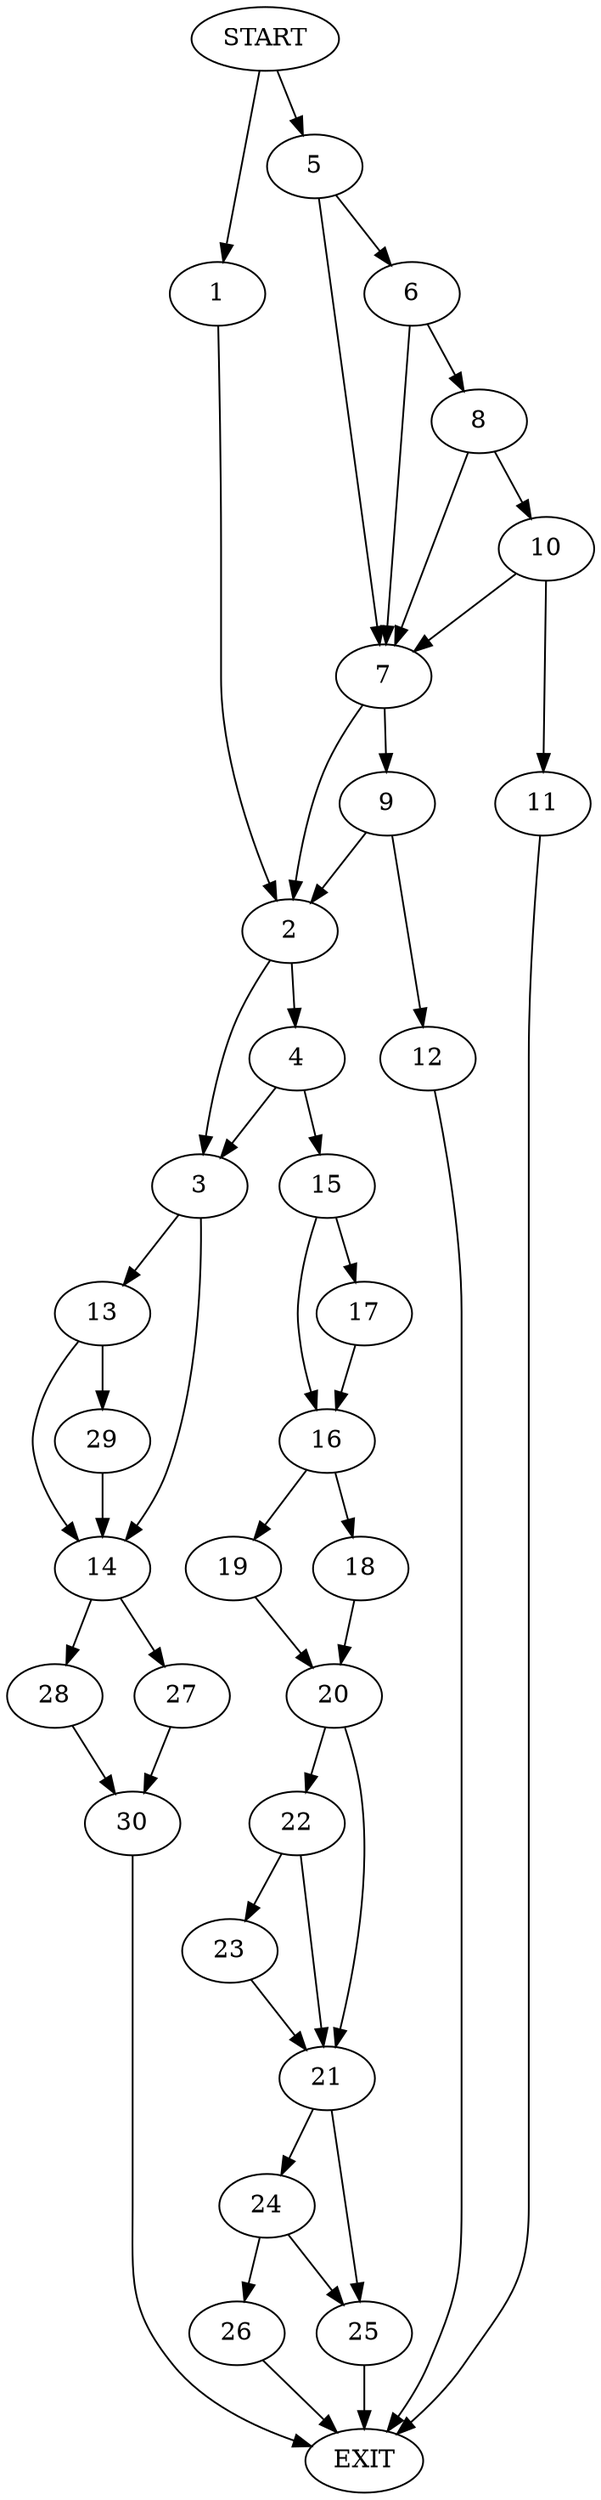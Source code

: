 digraph {
0 [label="START"]
31 [label="EXIT"]
0 -> 1
1 -> 2
2 -> 3
2 -> 4
0 -> 5
5 -> 6
5 -> 7
6 -> 8
6 -> 7
7 -> 9
7 -> 2
8 -> 10
8 -> 7
10 -> 11
10 -> 7
11 -> 31
9 -> 2
9 -> 12
12 -> 31
3 -> 13
3 -> 14
4 -> 3
4 -> 15
15 -> 16
15 -> 17
16 -> 18
16 -> 19
17 -> 16
19 -> 20
18 -> 20
20 -> 21
20 -> 22
22 -> 21
22 -> 23
21 -> 24
21 -> 25
23 -> 21
24 -> 26
24 -> 25
25 -> 31
26 -> 31
14 -> 27
14 -> 28
13 -> 14
13 -> 29
29 -> 14
27 -> 30
28 -> 30
30 -> 31
}
